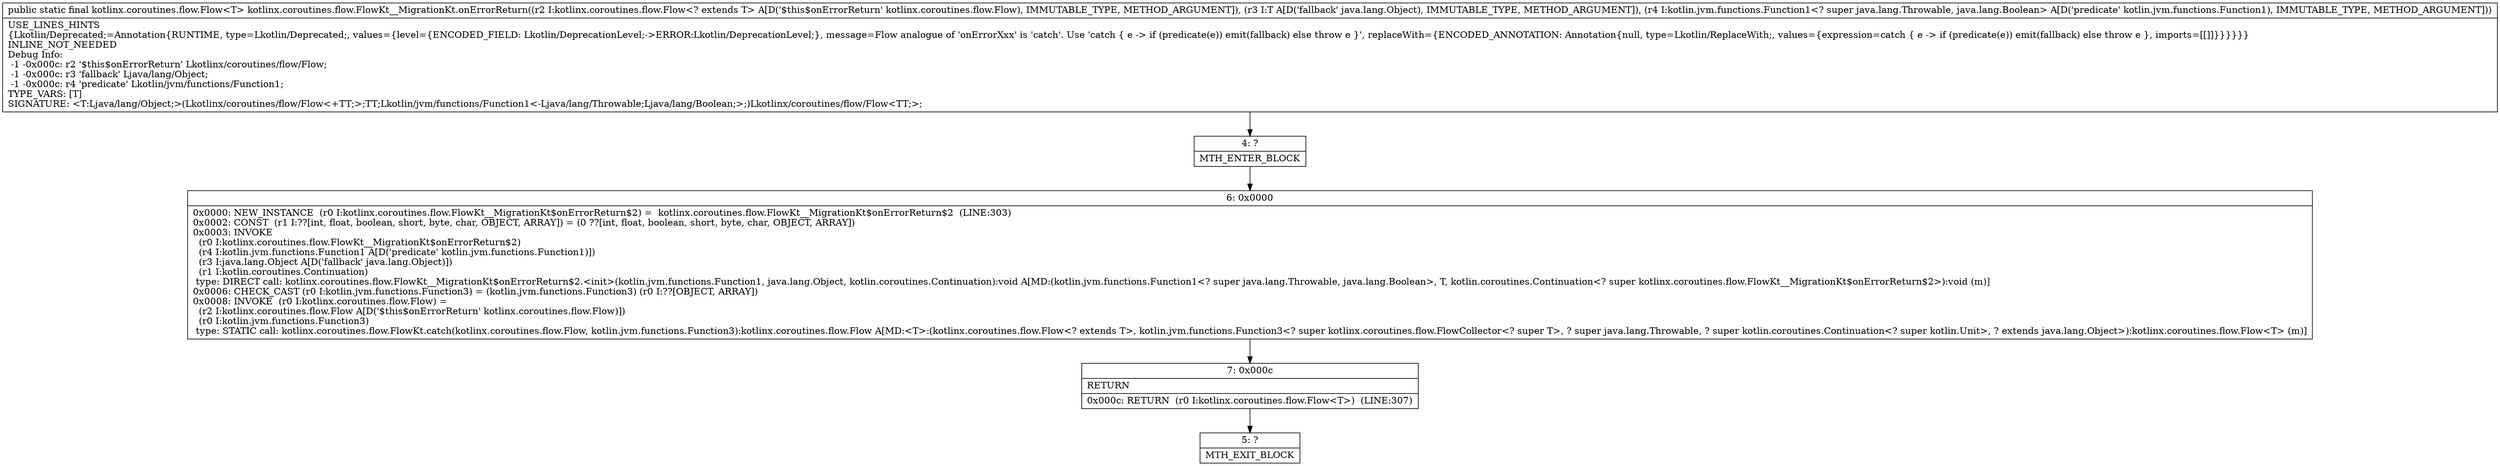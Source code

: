 digraph "CFG forkotlinx.coroutines.flow.FlowKt__MigrationKt.onErrorReturn(Lkotlinx\/coroutines\/flow\/Flow;Ljava\/lang\/Object;Lkotlin\/jvm\/functions\/Function1;)Lkotlinx\/coroutines\/flow\/Flow;" {
Node_4 [shape=record,label="{4\:\ ?|MTH_ENTER_BLOCK\l}"];
Node_6 [shape=record,label="{6\:\ 0x0000|0x0000: NEW_INSTANCE  (r0 I:kotlinx.coroutines.flow.FlowKt__MigrationKt$onErrorReturn$2) =  kotlinx.coroutines.flow.FlowKt__MigrationKt$onErrorReturn$2  (LINE:303)\l0x0002: CONST  (r1 I:??[int, float, boolean, short, byte, char, OBJECT, ARRAY]) = (0 ??[int, float, boolean, short, byte, char, OBJECT, ARRAY]) \l0x0003: INVOKE  \l  (r0 I:kotlinx.coroutines.flow.FlowKt__MigrationKt$onErrorReturn$2)\l  (r4 I:kotlin.jvm.functions.Function1 A[D('predicate' kotlin.jvm.functions.Function1)])\l  (r3 I:java.lang.Object A[D('fallback' java.lang.Object)])\l  (r1 I:kotlin.coroutines.Continuation)\l type: DIRECT call: kotlinx.coroutines.flow.FlowKt__MigrationKt$onErrorReturn$2.\<init\>(kotlin.jvm.functions.Function1, java.lang.Object, kotlin.coroutines.Continuation):void A[MD:(kotlin.jvm.functions.Function1\<? super java.lang.Throwable, java.lang.Boolean\>, T, kotlin.coroutines.Continuation\<? super kotlinx.coroutines.flow.FlowKt__MigrationKt$onErrorReturn$2\>):void (m)]\l0x0006: CHECK_CAST (r0 I:kotlin.jvm.functions.Function3) = (kotlin.jvm.functions.Function3) (r0 I:??[OBJECT, ARRAY]) \l0x0008: INVOKE  (r0 I:kotlinx.coroutines.flow.Flow) = \l  (r2 I:kotlinx.coroutines.flow.Flow A[D('$this$onErrorReturn' kotlinx.coroutines.flow.Flow)])\l  (r0 I:kotlin.jvm.functions.Function3)\l type: STATIC call: kotlinx.coroutines.flow.FlowKt.catch(kotlinx.coroutines.flow.Flow, kotlin.jvm.functions.Function3):kotlinx.coroutines.flow.Flow A[MD:\<T\>:(kotlinx.coroutines.flow.Flow\<? extends T\>, kotlin.jvm.functions.Function3\<? super kotlinx.coroutines.flow.FlowCollector\<? super T\>, ? super java.lang.Throwable, ? super kotlin.coroutines.Continuation\<? super kotlin.Unit\>, ? extends java.lang.Object\>):kotlinx.coroutines.flow.Flow\<T\> (m)]\l}"];
Node_7 [shape=record,label="{7\:\ 0x000c|RETURN\l|0x000c: RETURN  (r0 I:kotlinx.coroutines.flow.Flow\<T\>)  (LINE:307)\l}"];
Node_5 [shape=record,label="{5\:\ ?|MTH_EXIT_BLOCK\l}"];
MethodNode[shape=record,label="{public static final kotlinx.coroutines.flow.Flow\<T\> kotlinx.coroutines.flow.FlowKt__MigrationKt.onErrorReturn((r2 I:kotlinx.coroutines.flow.Flow\<? extends T\> A[D('$this$onErrorReturn' kotlinx.coroutines.flow.Flow), IMMUTABLE_TYPE, METHOD_ARGUMENT]), (r3 I:T A[D('fallback' java.lang.Object), IMMUTABLE_TYPE, METHOD_ARGUMENT]), (r4 I:kotlin.jvm.functions.Function1\<? super java.lang.Throwable, java.lang.Boolean\> A[D('predicate' kotlin.jvm.functions.Function1), IMMUTABLE_TYPE, METHOD_ARGUMENT]))  | USE_LINES_HINTS\l\{Lkotlin\/Deprecated;=Annotation\{RUNTIME, type=Lkotlin\/Deprecated;, values=\{level=\{ENCODED_FIELD: Lkotlin\/DeprecationLevel;\-\>ERROR:Lkotlin\/DeprecationLevel;\}, message=Flow analogue of 'onErrorXxx' is 'catch'. Use 'catch \{ e \-\> if (predicate(e)) emit(fallback) else throw e \}', replaceWith=\{ENCODED_ANNOTATION: Annotation\{null, type=Lkotlin\/ReplaceWith;, values=\{expression=catch \{ e \-\> if (predicate(e)) emit(fallback) else throw e \}, imports=[[]]\}\}\}\}\}\}\lINLINE_NOT_NEEDED\lDebug Info:\l  \-1 \-0x000c: r2 '$this$onErrorReturn' Lkotlinx\/coroutines\/flow\/Flow;\l  \-1 \-0x000c: r3 'fallback' Ljava\/lang\/Object;\l  \-1 \-0x000c: r4 'predicate' Lkotlin\/jvm\/functions\/Function1;\lTYPE_VARS: [T]\lSIGNATURE: \<T:Ljava\/lang\/Object;\>(Lkotlinx\/coroutines\/flow\/Flow\<+TT;\>;TT;Lkotlin\/jvm\/functions\/Function1\<\-Ljava\/lang\/Throwable;Ljava\/lang\/Boolean;\>;)Lkotlinx\/coroutines\/flow\/Flow\<TT;\>;\l}"];
MethodNode -> Node_4;Node_4 -> Node_6;
Node_6 -> Node_7;
Node_7 -> Node_5;
}

